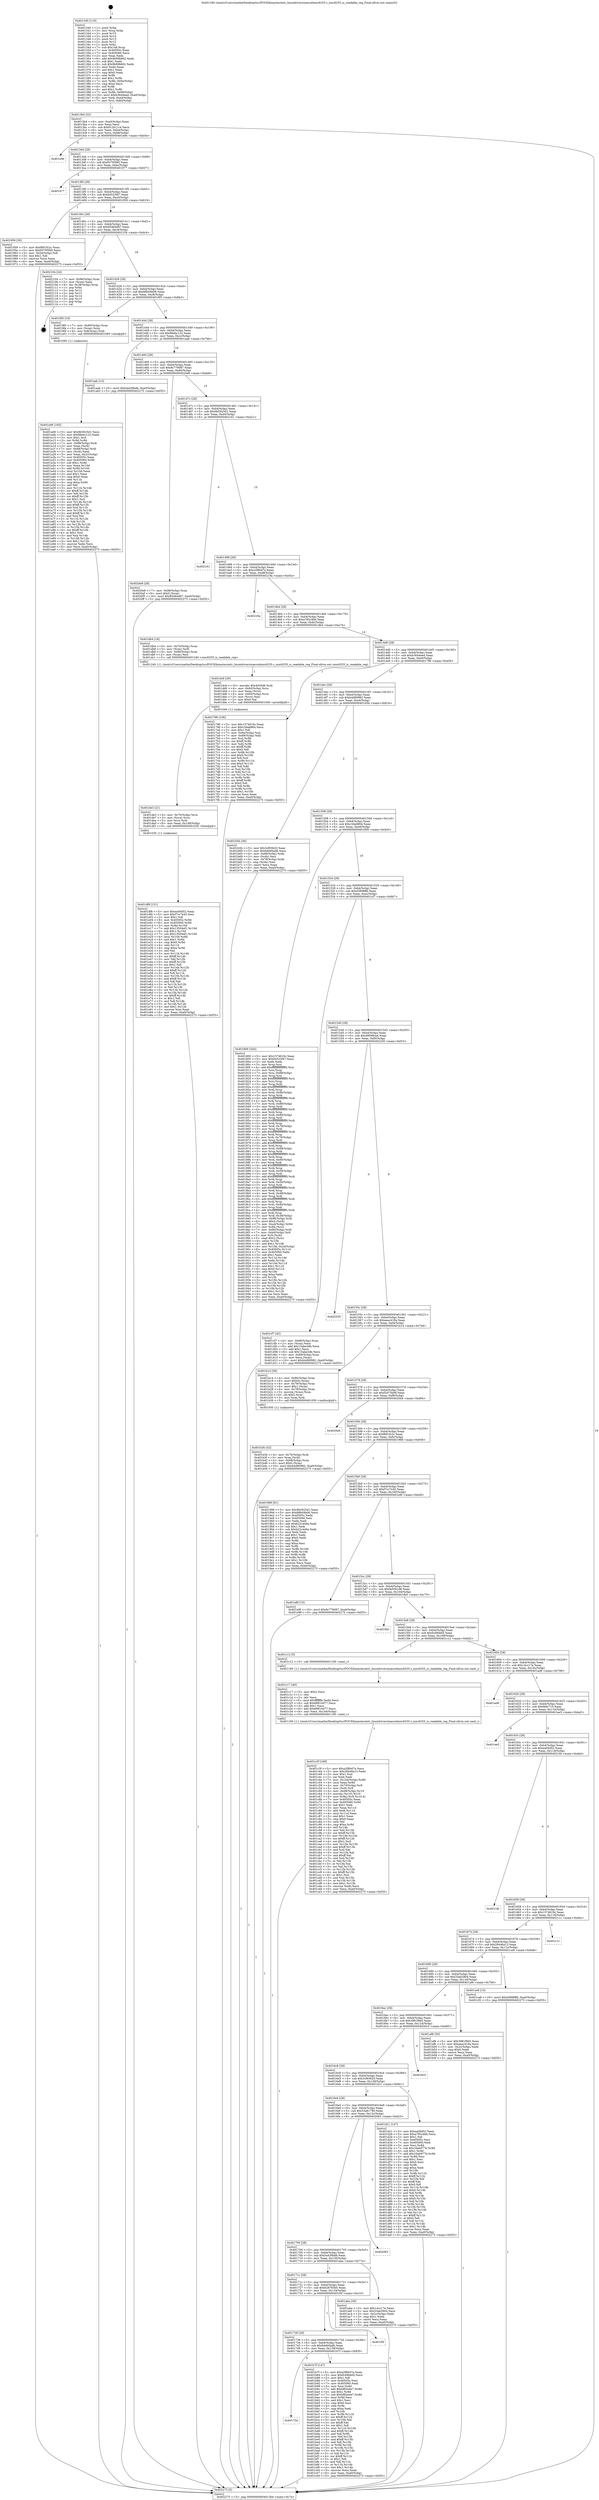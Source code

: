 digraph "0x401340" {
  label = "0x401340 (/mnt/c/Users/mathe/Desktop/tcc/POCII/binaries/extr_linuxdriversiioaccelmxc6255.c_mxc6255_is_readable_reg_Final-ollvm.out::main(0))"
  labelloc = "t"
  node[shape=record]

  Entry [label="",width=0.3,height=0.3,shape=circle,fillcolor=black,style=filled]
  "0x4013b4" [label="{
     0x4013b4 [32]\l
     | [instrs]\l
     &nbsp;&nbsp;0x4013b4 \<+6\>: mov -0xa0(%rbp),%eax\l
     &nbsp;&nbsp;0x4013ba \<+2\>: mov %eax,%ecx\l
     &nbsp;&nbsp;0x4013bc \<+6\>: sub $0x812611c4,%ecx\l
     &nbsp;&nbsp;0x4013c2 \<+6\>: mov %eax,-0xb4(%rbp)\l
     &nbsp;&nbsp;0x4013c8 \<+6\>: mov %ecx,-0xb8(%rbp)\l
     &nbsp;&nbsp;0x4013ce \<+6\>: je 0000000000401e9e \<main+0xb5e\>\l
  }"]
  "0x401e9e" [label="{
     0x401e9e\l
  }", style=dashed]
  "0x4013d4" [label="{
     0x4013d4 [28]\l
     | [instrs]\l
     &nbsp;&nbsp;0x4013d4 \<+5\>: jmp 00000000004013d9 \<main+0x99\>\l
     &nbsp;&nbsp;0x4013d9 \<+6\>: mov -0xb4(%rbp),%eax\l
     &nbsp;&nbsp;0x4013df \<+5\>: sub $0x83795f40,%eax\l
     &nbsp;&nbsp;0x4013e4 \<+6\>: mov %eax,-0xbc(%rbp)\l
     &nbsp;&nbsp;0x4013ea \<+6\>: je 0000000000401977 \<main+0x637\>\l
  }"]
  Exit [label="",width=0.3,height=0.3,shape=circle,fillcolor=black,style=filled,peripheries=2]
  "0x401977" [label="{
     0x401977\l
  }", style=dashed]
  "0x4013f0" [label="{
     0x4013f0 [28]\l
     | [instrs]\l
     &nbsp;&nbsp;0x4013f0 \<+5\>: jmp 00000000004013f5 \<main+0xb5\>\l
     &nbsp;&nbsp;0x4013f5 \<+6\>: mov -0xb4(%rbp),%eax\l
     &nbsp;&nbsp;0x4013fb \<+5\>: sub $0x84523f47,%eax\l
     &nbsp;&nbsp;0x401400 \<+6\>: mov %eax,-0xc0(%rbp)\l
     &nbsp;&nbsp;0x401406 \<+6\>: je 0000000000401959 \<main+0x619\>\l
  }"]
  "0x401df8" [label="{
     0x401df8 [151]\l
     | [instrs]\l
     &nbsp;&nbsp;0x401df8 \<+5\>: mov $0xea00d52,%eax\l
     &nbsp;&nbsp;0x401dfd \<+5\>: mov $0xf7cc7e45,%esi\l
     &nbsp;&nbsp;0x401e02 \<+2\>: mov $0x1,%dl\l
     &nbsp;&nbsp;0x401e04 \<+8\>: mov 0x40505c,%r8d\l
     &nbsp;&nbsp;0x401e0c \<+8\>: mov 0x405060,%r9d\l
     &nbsp;&nbsp;0x401e14 \<+3\>: mov %r8d,%r10d\l
     &nbsp;&nbsp;0x401e17 \<+7\>: add $0x13504ef1,%r10d\l
     &nbsp;&nbsp;0x401e1e \<+4\>: sub $0x1,%r10d\l
     &nbsp;&nbsp;0x401e22 \<+7\>: sub $0x13504ef1,%r10d\l
     &nbsp;&nbsp;0x401e29 \<+4\>: imul %r10d,%r8d\l
     &nbsp;&nbsp;0x401e2d \<+4\>: and $0x1,%r8d\l
     &nbsp;&nbsp;0x401e31 \<+4\>: cmp $0x0,%r8d\l
     &nbsp;&nbsp;0x401e35 \<+4\>: sete %r11b\l
     &nbsp;&nbsp;0x401e39 \<+4\>: cmp $0xa,%r9d\l
     &nbsp;&nbsp;0x401e3d \<+3\>: setl %bl\l
     &nbsp;&nbsp;0x401e40 \<+3\>: mov %r11b,%r14b\l
     &nbsp;&nbsp;0x401e43 \<+4\>: xor $0xff,%r14b\l
     &nbsp;&nbsp;0x401e47 \<+3\>: mov %bl,%r15b\l
     &nbsp;&nbsp;0x401e4a \<+4\>: xor $0xff,%r15b\l
     &nbsp;&nbsp;0x401e4e \<+3\>: xor $0x1,%dl\l
     &nbsp;&nbsp;0x401e51 \<+3\>: mov %r14b,%r12b\l
     &nbsp;&nbsp;0x401e54 \<+4\>: and $0xff,%r12b\l
     &nbsp;&nbsp;0x401e58 \<+3\>: and %dl,%r11b\l
     &nbsp;&nbsp;0x401e5b \<+3\>: mov %r15b,%r13b\l
     &nbsp;&nbsp;0x401e5e \<+4\>: and $0xff,%r13b\l
     &nbsp;&nbsp;0x401e62 \<+2\>: and %dl,%bl\l
     &nbsp;&nbsp;0x401e64 \<+3\>: or %r11b,%r12b\l
     &nbsp;&nbsp;0x401e67 \<+3\>: or %bl,%r13b\l
     &nbsp;&nbsp;0x401e6a \<+3\>: xor %r13b,%r12b\l
     &nbsp;&nbsp;0x401e6d \<+3\>: or %r15b,%r14b\l
     &nbsp;&nbsp;0x401e70 \<+4\>: xor $0xff,%r14b\l
     &nbsp;&nbsp;0x401e74 \<+3\>: or $0x1,%dl\l
     &nbsp;&nbsp;0x401e77 \<+3\>: and %dl,%r14b\l
     &nbsp;&nbsp;0x401e7a \<+3\>: or %r14b,%r12b\l
     &nbsp;&nbsp;0x401e7d \<+4\>: test $0x1,%r12b\l
     &nbsp;&nbsp;0x401e81 \<+3\>: cmovne %esi,%eax\l
     &nbsp;&nbsp;0x401e84 \<+6\>: mov %eax,-0xa0(%rbp)\l
     &nbsp;&nbsp;0x401e8a \<+5\>: jmp 0000000000402275 \<main+0xf35\>\l
  }"]
  "0x401959" [label="{
     0x401959 [30]\l
     | [instrs]\l
     &nbsp;&nbsp;0x401959 \<+5\>: mov $0xf691fc2c,%eax\l
     &nbsp;&nbsp;0x40195e \<+5\>: mov $0x83795f40,%ecx\l
     &nbsp;&nbsp;0x401963 \<+3\>: mov -0x2d(%rbp),%dl\l
     &nbsp;&nbsp;0x401966 \<+3\>: test $0x1,%dl\l
     &nbsp;&nbsp;0x401969 \<+3\>: cmovne %ecx,%eax\l
     &nbsp;&nbsp;0x40196c \<+6\>: mov %eax,-0xa0(%rbp)\l
     &nbsp;&nbsp;0x401972 \<+5\>: jmp 0000000000402275 \<main+0xf35\>\l
  }"]
  "0x40140c" [label="{
     0x40140c [28]\l
     | [instrs]\l
     &nbsp;&nbsp;0x40140c \<+5\>: jmp 0000000000401411 \<main+0xd1\>\l
     &nbsp;&nbsp;0x401411 \<+6\>: mov -0xb4(%rbp),%eax\l
     &nbsp;&nbsp;0x401417 \<+5\>: sub $0x85464d97,%eax\l
     &nbsp;&nbsp;0x40141c \<+6\>: mov %eax,-0xc4(%rbp)\l
     &nbsp;&nbsp;0x401422 \<+6\>: je 0000000000402104 \<main+0xdc4\>\l
  }"]
  "0x401de3" [label="{
     0x401de3 [21]\l
     | [instrs]\l
     &nbsp;&nbsp;0x401de3 \<+4\>: mov -0x70(%rbp),%rcx\l
     &nbsp;&nbsp;0x401de7 \<+3\>: mov (%rcx),%rcx\l
     &nbsp;&nbsp;0x401dea \<+3\>: mov %rcx,%rdi\l
     &nbsp;&nbsp;0x401ded \<+6\>: mov %eax,-0x148(%rbp)\l
     &nbsp;&nbsp;0x401df3 \<+5\>: call 0000000000401030 \<free@plt\>\l
     | [calls]\l
     &nbsp;&nbsp;0x401030 \{1\} (unknown)\l
  }"]
  "0x402104" [label="{
     0x402104 [24]\l
     | [instrs]\l
     &nbsp;&nbsp;0x402104 \<+7\>: mov -0x98(%rbp),%rax\l
     &nbsp;&nbsp;0x40210b \<+2\>: mov (%rax),%eax\l
     &nbsp;&nbsp;0x40210d \<+4\>: lea -0x28(%rbp),%rsp\l
     &nbsp;&nbsp;0x402111 \<+1\>: pop %rbx\l
     &nbsp;&nbsp;0x402112 \<+2\>: pop %r12\l
     &nbsp;&nbsp;0x402114 \<+2\>: pop %r13\l
     &nbsp;&nbsp;0x402116 \<+2\>: pop %r14\l
     &nbsp;&nbsp;0x402118 \<+2\>: pop %r15\l
     &nbsp;&nbsp;0x40211a \<+1\>: pop %rbp\l
     &nbsp;&nbsp;0x40211b \<+1\>: ret\l
  }"]
  "0x401428" [label="{
     0x401428 [28]\l
     | [instrs]\l
     &nbsp;&nbsp;0x401428 \<+5\>: jmp 000000000040142d \<main+0xed\>\l
     &nbsp;&nbsp;0x40142d \<+6\>: mov -0xb4(%rbp),%eax\l
     &nbsp;&nbsp;0x401433 \<+5\>: sub $0x88b04b06,%eax\l
     &nbsp;&nbsp;0x401438 \<+6\>: mov %eax,-0xc8(%rbp)\l
     &nbsp;&nbsp;0x40143e \<+6\>: je 00000000004019f3 \<main+0x6b3\>\l
  }"]
  "0x401dc6" [label="{
     0x401dc6 [29]\l
     | [instrs]\l
     &nbsp;&nbsp;0x401dc6 \<+10\>: movabs $0x4030d6,%rdi\l
     &nbsp;&nbsp;0x401dd0 \<+4\>: mov -0x60(%rbp),%rcx\l
     &nbsp;&nbsp;0x401dd4 \<+2\>: mov %eax,(%rcx)\l
     &nbsp;&nbsp;0x401dd6 \<+4\>: mov -0x60(%rbp),%rcx\l
     &nbsp;&nbsp;0x401dda \<+2\>: mov (%rcx),%esi\l
     &nbsp;&nbsp;0x401ddc \<+2\>: mov $0x0,%al\l
     &nbsp;&nbsp;0x401dde \<+5\>: call 0000000000401040 \<printf@plt\>\l
     | [calls]\l
     &nbsp;&nbsp;0x401040 \{1\} (unknown)\l
  }"]
  "0x4019f3" [label="{
     0x4019f3 [19]\l
     | [instrs]\l
     &nbsp;&nbsp;0x4019f3 \<+7\>: mov -0x90(%rbp),%rax\l
     &nbsp;&nbsp;0x4019fa \<+3\>: mov (%rax),%rax\l
     &nbsp;&nbsp;0x4019fd \<+4\>: mov 0x8(%rax),%rdi\l
     &nbsp;&nbsp;0x401a01 \<+5\>: call 0000000000401060 \<atoi@plt\>\l
     | [calls]\l
     &nbsp;&nbsp;0x401060 \{1\} (unknown)\l
  }"]
  "0x401444" [label="{
     0x401444 [28]\l
     | [instrs]\l
     &nbsp;&nbsp;0x401444 \<+5\>: jmp 0000000000401449 \<main+0x109\>\l
     &nbsp;&nbsp;0x401449 \<+6\>: mov -0xb4(%rbp),%eax\l
     &nbsp;&nbsp;0x40144f \<+5\>: sub $0x89ebc122,%eax\l
     &nbsp;&nbsp;0x401454 \<+6\>: mov %eax,-0xcc(%rbp)\l
     &nbsp;&nbsp;0x40145a \<+6\>: je 0000000000401aab \<main+0x76b\>\l
  }"]
  "0x401c3f" [label="{
     0x401c3f [169]\l
     | [instrs]\l
     &nbsp;&nbsp;0x401c3f \<+5\>: mov $0xa2f80d7a,%ecx\l
     &nbsp;&nbsp;0x401c44 \<+5\>: mov $0x28446a13,%edx\l
     &nbsp;&nbsp;0x401c49 \<+3\>: mov $0x1,%sil\l
     &nbsp;&nbsp;0x401c4c \<+2\>: xor %edi,%edi\l
     &nbsp;&nbsp;0x401c4e \<+7\>: mov -0x144(%rbp),%r8d\l
     &nbsp;&nbsp;0x401c55 \<+4\>: imul %eax,%r8d\l
     &nbsp;&nbsp;0x401c59 \<+4\>: mov -0x70(%rbp),%r9\l
     &nbsp;&nbsp;0x401c5d \<+3\>: mov (%r9),%r9\l
     &nbsp;&nbsp;0x401c60 \<+4\>: mov -0x68(%rbp),%r10\l
     &nbsp;&nbsp;0x401c64 \<+3\>: movslq (%r10),%r10\l
     &nbsp;&nbsp;0x401c67 \<+4\>: mov %r8d,(%r9,%r10,4)\l
     &nbsp;&nbsp;0x401c6b \<+7\>: mov 0x40505c,%eax\l
     &nbsp;&nbsp;0x401c72 \<+8\>: mov 0x405060,%r8d\l
     &nbsp;&nbsp;0x401c7a \<+3\>: sub $0x1,%edi\l
     &nbsp;&nbsp;0x401c7d \<+3\>: mov %eax,%r11d\l
     &nbsp;&nbsp;0x401c80 \<+3\>: add %edi,%r11d\l
     &nbsp;&nbsp;0x401c83 \<+4\>: imul %r11d,%eax\l
     &nbsp;&nbsp;0x401c87 \<+3\>: and $0x1,%eax\l
     &nbsp;&nbsp;0x401c8a \<+3\>: cmp $0x0,%eax\l
     &nbsp;&nbsp;0x401c8d \<+3\>: sete %bl\l
     &nbsp;&nbsp;0x401c90 \<+4\>: cmp $0xa,%r8d\l
     &nbsp;&nbsp;0x401c94 \<+4\>: setl %r14b\l
     &nbsp;&nbsp;0x401c98 \<+3\>: mov %bl,%r15b\l
     &nbsp;&nbsp;0x401c9b \<+4\>: xor $0xff,%r15b\l
     &nbsp;&nbsp;0x401c9f \<+3\>: mov %r14b,%r12b\l
     &nbsp;&nbsp;0x401ca2 \<+4\>: xor $0xff,%r12b\l
     &nbsp;&nbsp;0x401ca6 \<+4\>: xor $0x1,%sil\l
     &nbsp;&nbsp;0x401caa \<+3\>: mov %r15b,%r13b\l
     &nbsp;&nbsp;0x401cad \<+4\>: and $0xff,%r13b\l
     &nbsp;&nbsp;0x401cb1 \<+3\>: and %sil,%bl\l
     &nbsp;&nbsp;0x401cb4 \<+3\>: mov %r12b,%al\l
     &nbsp;&nbsp;0x401cb7 \<+2\>: and $0xff,%al\l
     &nbsp;&nbsp;0x401cb9 \<+3\>: and %sil,%r14b\l
     &nbsp;&nbsp;0x401cbc \<+3\>: or %bl,%r13b\l
     &nbsp;&nbsp;0x401cbf \<+3\>: or %r14b,%al\l
     &nbsp;&nbsp;0x401cc2 \<+3\>: xor %al,%r13b\l
     &nbsp;&nbsp;0x401cc5 \<+3\>: or %r12b,%r15b\l
     &nbsp;&nbsp;0x401cc8 \<+4\>: xor $0xff,%r15b\l
     &nbsp;&nbsp;0x401ccc \<+4\>: or $0x1,%sil\l
     &nbsp;&nbsp;0x401cd0 \<+3\>: and %sil,%r15b\l
     &nbsp;&nbsp;0x401cd3 \<+3\>: or %r15b,%r13b\l
     &nbsp;&nbsp;0x401cd6 \<+4\>: test $0x1,%r13b\l
     &nbsp;&nbsp;0x401cda \<+3\>: cmovne %edx,%ecx\l
     &nbsp;&nbsp;0x401cdd \<+6\>: mov %ecx,-0xa0(%rbp)\l
     &nbsp;&nbsp;0x401ce3 \<+5\>: jmp 0000000000402275 \<main+0xf35\>\l
  }"]
  "0x401aab" [label="{
     0x401aab [15]\l
     | [instrs]\l
     &nbsp;&nbsp;0x401aab \<+10\>: movl $0x5a439bd6,-0xa0(%rbp)\l
     &nbsp;&nbsp;0x401ab5 \<+5\>: jmp 0000000000402275 \<main+0xf35\>\l
  }"]
  "0x401460" [label="{
     0x401460 [28]\l
     | [instrs]\l
     &nbsp;&nbsp;0x401460 \<+5\>: jmp 0000000000401465 \<main+0x125\>\l
     &nbsp;&nbsp;0x401465 \<+6\>: mov -0xb4(%rbp),%eax\l
     &nbsp;&nbsp;0x40146b \<+5\>: sub $0x8c779087,%eax\l
     &nbsp;&nbsp;0x401470 \<+6\>: mov %eax,-0xd0(%rbp)\l
     &nbsp;&nbsp;0x401476 \<+6\>: je 00000000004020e8 \<main+0xda8\>\l
  }"]
  "0x401c17" [label="{
     0x401c17 [40]\l
     | [instrs]\l
     &nbsp;&nbsp;0x401c17 \<+5\>: mov $0x2,%ecx\l
     &nbsp;&nbsp;0x401c1c \<+1\>: cltd\l
     &nbsp;&nbsp;0x401c1d \<+2\>: idiv %ecx\l
     &nbsp;&nbsp;0x401c1f \<+6\>: imul $0xfffffffe,%edx,%ecx\l
     &nbsp;&nbsp;0x401c25 \<+6\>: sub $0x68810d77,%ecx\l
     &nbsp;&nbsp;0x401c2b \<+3\>: add $0x1,%ecx\l
     &nbsp;&nbsp;0x401c2e \<+6\>: add $0x68810d77,%ecx\l
     &nbsp;&nbsp;0x401c34 \<+6\>: mov %ecx,-0x144(%rbp)\l
     &nbsp;&nbsp;0x401c3a \<+5\>: call 0000000000401160 \<next_i\>\l
     | [calls]\l
     &nbsp;&nbsp;0x401160 \{1\} (/mnt/c/Users/mathe/Desktop/tcc/POCII/binaries/extr_linuxdriversiioaccelmxc6255.c_mxc6255_is_readable_reg_Final-ollvm.out::next_i)\l
  }"]
  "0x4020e8" [label="{
     0x4020e8 [28]\l
     | [instrs]\l
     &nbsp;&nbsp;0x4020e8 \<+7\>: mov -0x98(%rbp),%rax\l
     &nbsp;&nbsp;0x4020ef \<+6\>: movl $0x0,(%rax)\l
     &nbsp;&nbsp;0x4020f5 \<+10\>: movl $0x85464d97,-0xa0(%rbp)\l
     &nbsp;&nbsp;0x4020ff \<+5\>: jmp 0000000000402275 \<main+0xf35\>\l
  }"]
  "0x40147c" [label="{
     0x40147c [28]\l
     | [instrs]\l
     &nbsp;&nbsp;0x40147c \<+5\>: jmp 0000000000401481 \<main+0x141\>\l
     &nbsp;&nbsp;0x401481 \<+6\>: mov -0xb4(%rbp),%eax\l
     &nbsp;&nbsp;0x401487 \<+5\>: sub $0x9b5925d1,%eax\l
     &nbsp;&nbsp;0x40148c \<+6\>: mov %eax,-0xd4(%rbp)\l
     &nbsp;&nbsp;0x401492 \<+6\>: je 0000000000402161 \<main+0xe21\>\l
  }"]
  "0x401754" [label="{
     0x401754\l
  }", style=dashed]
  "0x402161" [label="{
     0x402161\l
  }", style=dashed]
  "0x401498" [label="{
     0x401498 [28]\l
     | [instrs]\l
     &nbsp;&nbsp;0x401498 \<+5\>: jmp 000000000040149d \<main+0x15d\>\l
     &nbsp;&nbsp;0x40149d \<+6\>: mov -0xb4(%rbp),%eax\l
     &nbsp;&nbsp;0x4014a3 \<+5\>: sub $0xa2f80d7a,%eax\l
     &nbsp;&nbsp;0x4014a8 \<+6\>: mov %eax,-0xd8(%rbp)\l
     &nbsp;&nbsp;0x4014ae \<+6\>: je 000000000040219a \<main+0xe5a\>\l
  }"]
  "0x401b7f" [label="{
     0x401b7f [147]\l
     | [instrs]\l
     &nbsp;&nbsp;0x401b7f \<+5\>: mov $0xa2f80d7a,%eax\l
     &nbsp;&nbsp;0x401b84 \<+5\>: mov $0xfc49bb65,%ecx\l
     &nbsp;&nbsp;0x401b89 \<+2\>: mov $0x1,%dl\l
     &nbsp;&nbsp;0x401b8b \<+7\>: mov 0x40505c,%esi\l
     &nbsp;&nbsp;0x401b92 \<+7\>: mov 0x405060,%edi\l
     &nbsp;&nbsp;0x401b99 \<+3\>: mov %esi,%r8d\l
     &nbsp;&nbsp;0x401b9c \<+7\>: add $0xbf62e4e7,%r8d\l
     &nbsp;&nbsp;0x401ba3 \<+4\>: sub $0x1,%r8d\l
     &nbsp;&nbsp;0x401ba7 \<+7\>: sub $0xbf62e4e7,%r8d\l
     &nbsp;&nbsp;0x401bae \<+4\>: imul %r8d,%esi\l
     &nbsp;&nbsp;0x401bb2 \<+3\>: and $0x1,%esi\l
     &nbsp;&nbsp;0x401bb5 \<+3\>: cmp $0x0,%esi\l
     &nbsp;&nbsp;0x401bb8 \<+4\>: sete %r9b\l
     &nbsp;&nbsp;0x401bbc \<+3\>: cmp $0xa,%edi\l
     &nbsp;&nbsp;0x401bbf \<+4\>: setl %r10b\l
     &nbsp;&nbsp;0x401bc3 \<+3\>: mov %r9b,%r11b\l
     &nbsp;&nbsp;0x401bc6 \<+4\>: xor $0xff,%r11b\l
     &nbsp;&nbsp;0x401bca \<+3\>: mov %r10b,%bl\l
     &nbsp;&nbsp;0x401bcd \<+3\>: xor $0xff,%bl\l
     &nbsp;&nbsp;0x401bd0 \<+3\>: xor $0x1,%dl\l
     &nbsp;&nbsp;0x401bd3 \<+3\>: mov %r11b,%r14b\l
     &nbsp;&nbsp;0x401bd6 \<+4\>: and $0xff,%r14b\l
     &nbsp;&nbsp;0x401bda \<+3\>: and %dl,%r9b\l
     &nbsp;&nbsp;0x401bdd \<+3\>: mov %bl,%r15b\l
     &nbsp;&nbsp;0x401be0 \<+4\>: and $0xff,%r15b\l
     &nbsp;&nbsp;0x401be4 \<+3\>: and %dl,%r10b\l
     &nbsp;&nbsp;0x401be7 \<+3\>: or %r9b,%r14b\l
     &nbsp;&nbsp;0x401bea \<+3\>: or %r10b,%r15b\l
     &nbsp;&nbsp;0x401bed \<+3\>: xor %r15b,%r14b\l
     &nbsp;&nbsp;0x401bf0 \<+3\>: or %bl,%r11b\l
     &nbsp;&nbsp;0x401bf3 \<+4\>: xor $0xff,%r11b\l
     &nbsp;&nbsp;0x401bf7 \<+3\>: or $0x1,%dl\l
     &nbsp;&nbsp;0x401bfa \<+3\>: and %dl,%r11b\l
     &nbsp;&nbsp;0x401bfd \<+3\>: or %r11b,%r14b\l
     &nbsp;&nbsp;0x401c00 \<+4\>: test $0x1,%r14b\l
     &nbsp;&nbsp;0x401c04 \<+3\>: cmovne %ecx,%eax\l
     &nbsp;&nbsp;0x401c07 \<+6\>: mov %eax,-0xa0(%rbp)\l
     &nbsp;&nbsp;0x401c0d \<+5\>: jmp 0000000000402275 \<main+0xf35\>\l
  }"]
  "0x40219a" [label="{
     0x40219a\l
  }", style=dashed]
  "0x4014b4" [label="{
     0x4014b4 [28]\l
     | [instrs]\l
     &nbsp;&nbsp;0x4014b4 \<+5\>: jmp 00000000004014b9 \<main+0x179\>\l
     &nbsp;&nbsp;0x4014b9 \<+6\>: mov -0xb4(%rbp),%eax\l
     &nbsp;&nbsp;0x4014bf \<+5\>: sub $0xa785c4bb,%eax\l
     &nbsp;&nbsp;0x4014c4 \<+6\>: mov %eax,-0xdc(%rbp)\l
     &nbsp;&nbsp;0x4014ca \<+6\>: je 0000000000401db4 \<main+0xa74\>\l
  }"]
  "0x401738" [label="{
     0x401738 [28]\l
     | [instrs]\l
     &nbsp;&nbsp;0x401738 \<+5\>: jmp 000000000040173d \<main+0x3fd\>\l
     &nbsp;&nbsp;0x40173d \<+6\>: mov -0xb4(%rbp),%eax\l
     &nbsp;&nbsp;0x401743 \<+5\>: sub $0x6dd40adb,%eax\l
     &nbsp;&nbsp;0x401748 \<+6\>: mov %eax,-0x138(%rbp)\l
     &nbsp;&nbsp;0x40174e \<+6\>: je 0000000000401b7f \<main+0x83f\>\l
  }"]
  "0x401db4" [label="{
     0x401db4 [18]\l
     | [instrs]\l
     &nbsp;&nbsp;0x401db4 \<+4\>: mov -0x70(%rbp),%rax\l
     &nbsp;&nbsp;0x401db8 \<+3\>: mov (%rax),%rdi\l
     &nbsp;&nbsp;0x401dbb \<+4\>: mov -0x80(%rbp),%rax\l
     &nbsp;&nbsp;0x401dbf \<+2\>: mov (%rax),%esi\l
     &nbsp;&nbsp;0x401dc1 \<+5\>: call 0000000000401240 \<mxc6255_is_readable_reg\>\l
     | [calls]\l
     &nbsp;&nbsp;0x401240 \{1\} (/mnt/c/Users/mathe/Desktop/tcc/POCII/binaries/extr_linuxdriversiioaccelmxc6255.c_mxc6255_is_readable_reg_Final-ollvm.out::mxc6255_is_readable_reg)\l
  }"]
  "0x4014d0" [label="{
     0x4014d0 [28]\l
     | [instrs]\l
     &nbsp;&nbsp;0x4014d0 \<+5\>: jmp 00000000004014d5 \<main+0x195\>\l
     &nbsp;&nbsp;0x4014d5 \<+6\>: mov -0xb4(%rbp),%eax\l
     &nbsp;&nbsp;0x4014db \<+5\>: sub $0xb3644eed,%eax\l
     &nbsp;&nbsp;0x4014e0 \<+6\>: mov %eax,-0xe0(%rbp)\l
     &nbsp;&nbsp;0x4014e6 \<+6\>: je 0000000000401796 \<main+0x456\>\l
  }"]
  "0x401f5f" [label="{
     0x401f5f\l
  }", style=dashed]
  "0x401796" [label="{
     0x401796 [106]\l
     | [instrs]\l
     &nbsp;&nbsp;0x401796 \<+5\>: mov $0x1574619c,%eax\l
     &nbsp;&nbsp;0x40179b \<+5\>: mov $0xc3da6864,%ecx\l
     &nbsp;&nbsp;0x4017a0 \<+2\>: mov $0x1,%dl\l
     &nbsp;&nbsp;0x4017a2 \<+7\>: mov -0x9a(%rbp),%sil\l
     &nbsp;&nbsp;0x4017a9 \<+7\>: mov -0x99(%rbp),%dil\l
     &nbsp;&nbsp;0x4017b0 \<+3\>: mov %sil,%r8b\l
     &nbsp;&nbsp;0x4017b3 \<+4\>: xor $0xff,%r8b\l
     &nbsp;&nbsp;0x4017b7 \<+3\>: mov %dil,%r9b\l
     &nbsp;&nbsp;0x4017ba \<+4\>: xor $0xff,%r9b\l
     &nbsp;&nbsp;0x4017be \<+3\>: xor $0x0,%dl\l
     &nbsp;&nbsp;0x4017c1 \<+3\>: mov %r8b,%r10b\l
     &nbsp;&nbsp;0x4017c4 \<+4\>: and $0x0,%r10b\l
     &nbsp;&nbsp;0x4017c8 \<+3\>: and %dl,%sil\l
     &nbsp;&nbsp;0x4017cb \<+3\>: mov %r9b,%r11b\l
     &nbsp;&nbsp;0x4017ce \<+4\>: and $0x0,%r11b\l
     &nbsp;&nbsp;0x4017d2 \<+3\>: and %dl,%dil\l
     &nbsp;&nbsp;0x4017d5 \<+3\>: or %sil,%r10b\l
     &nbsp;&nbsp;0x4017d8 \<+3\>: or %dil,%r11b\l
     &nbsp;&nbsp;0x4017db \<+3\>: xor %r11b,%r10b\l
     &nbsp;&nbsp;0x4017de \<+3\>: or %r9b,%r8b\l
     &nbsp;&nbsp;0x4017e1 \<+4\>: xor $0xff,%r8b\l
     &nbsp;&nbsp;0x4017e5 \<+3\>: or $0x0,%dl\l
     &nbsp;&nbsp;0x4017e8 \<+3\>: and %dl,%r8b\l
     &nbsp;&nbsp;0x4017eb \<+3\>: or %r8b,%r10b\l
     &nbsp;&nbsp;0x4017ee \<+4\>: test $0x1,%r10b\l
     &nbsp;&nbsp;0x4017f2 \<+3\>: cmovne %ecx,%eax\l
     &nbsp;&nbsp;0x4017f5 \<+6\>: mov %eax,-0xa0(%rbp)\l
     &nbsp;&nbsp;0x4017fb \<+5\>: jmp 0000000000402275 \<main+0xf35\>\l
  }"]
  "0x4014ec" [label="{
     0x4014ec [28]\l
     | [instrs]\l
     &nbsp;&nbsp;0x4014ec \<+5\>: jmp 00000000004014f1 \<main+0x1b1\>\l
     &nbsp;&nbsp;0x4014f1 \<+6\>: mov -0xb4(%rbp),%eax\l
     &nbsp;&nbsp;0x4014f7 \<+5\>: sub $0xb4d90982,%eax\l
     &nbsp;&nbsp;0x4014fc \<+6\>: mov %eax,-0xe4(%rbp)\l
     &nbsp;&nbsp;0x401502 \<+6\>: je 0000000000401b5b \<main+0x81b\>\l
  }"]
  "0x402275" [label="{
     0x402275 [5]\l
     | [instrs]\l
     &nbsp;&nbsp;0x402275 \<+5\>: jmp 00000000004013b4 \<main+0x74\>\l
  }"]
  "0x401340" [label="{
     0x401340 [116]\l
     | [instrs]\l
     &nbsp;&nbsp;0x401340 \<+1\>: push %rbp\l
     &nbsp;&nbsp;0x401341 \<+3\>: mov %rsp,%rbp\l
     &nbsp;&nbsp;0x401344 \<+2\>: push %r15\l
     &nbsp;&nbsp;0x401346 \<+2\>: push %r14\l
     &nbsp;&nbsp;0x401348 \<+2\>: push %r13\l
     &nbsp;&nbsp;0x40134a \<+2\>: push %r12\l
     &nbsp;&nbsp;0x40134c \<+1\>: push %rbx\l
     &nbsp;&nbsp;0x40134d \<+7\>: sub $0x148,%rsp\l
     &nbsp;&nbsp;0x401354 \<+7\>: mov 0x40505c,%eax\l
     &nbsp;&nbsp;0x40135b \<+7\>: mov 0x405060,%ecx\l
     &nbsp;&nbsp;0x401362 \<+2\>: mov %eax,%edx\l
     &nbsp;&nbsp;0x401364 \<+6\>: add $0x9b99b662,%edx\l
     &nbsp;&nbsp;0x40136a \<+3\>: sub $0x1,%edx\l
     &nbsp;&nbsp;0x40136d \<+6\>: sub $0x9b99b662,%edx\l
     &nbsp;&nbsp;0x401373 \<+3\>: imul %edx,%eax\l
     &nbsp;&nbsp;0x401376 \<+3\>: and $0x1,%eax\l
     &nbsp;&nbsp;0x401379 \<+3\>: cmp $0x0,%eax\l
     &nbsp;&nbsp;0x40137c \<+4\>: sete %r8b\l
     &nbsp;&nbsp;0x401380 \<+4\>: and $0x1,%r8b\l
     &nbsp;&nbsp;0x401384 \<+7\>: mov %r8b,-0x9a(%rbp)\l
     &nbsp;&nbsp;0x40138b \<+3\>: cmp $0xa,%ecx\l
     &nbsp;&nbsp;0x40138e \<+4\>: setl %r8b\l
     &nbsp;&nbsp;0x401392 \<+4\>: and $0x1,%r8b\l
     &nbsp;&nbsp;0x401396 \<+7\>: mov %r8b,-0x99(%rbp)\l
     &nbsp;&nbsp;0x40139d \<+10\>: movl $0xb3644eed,-0xa0(%rbp)\l
     &nbsp;&nbsp;0x4013a7 \<+6\>: mov %edi,-0xa4(%rbp)\l
     &nbsp;&nbsp;0x4013ad \<+7\>: mov %rsi,-0xb0(%rbp)\l
  }"]
  "0x401b3b" [label="{
     0x401b3b [32]\l
     | [instrs]\l
     &nbsp;&nbsp;0x401b3b \<+4\>: mov -0x70(%rbp),%rdi\l
     &nbsp;&nbsp;0x401b3f \<+3\>: mov %rax,(%rdi)\l
     &nbsp;&nbsp;0x401b42 \<+4\>: mov -0x68(%rbp),%rax\l
     &nbsp;&nbsp;0x401b46 \<+6\>: movl $0x0,(%rax)\l
     &nbsp;&nbsp;0x401b4c \<+10\>: movl $0xb4d90982,-0xa0(%rbp)\l
     &nbsp;&nbsp;0x401b56 \<+5\>: jmp 0000000000402275 \<main+0xf35\>\l
  }"]
  "0x401b5b" [label="{
     0x401b5b [36]\l
     | [instrs]\l
     &nbsp;&nbsp;0x401b5b \<+5\>: mov $0x3cf93620,%eax\l
     &nbsp;&nbsp;0x401b60 \<+5\>: mov $0x6dd40adb,%ecx\l
     &nbsp;&nbsp;0x401b65 \<+4\>: mov -0x68(%rbp),%rdx\l
     &nbsp;&nbsp;0x401b69 \<+2\>: mov (%rdx),%esi\l
     &nbsp;&nbsp;0x401b6b \<+4\>: mov -0x78(%rbp),%rdx\l
     &nbsp;&nbsp;0x401b6f \<+2\>: cmp (%rdx),%esi\l
     &nbsp;&nbsp;0x401b71 \<+3\>: cmovl %ecx,%eax\l
     &nbsp;&nbsp;0x401b74 \<+6\>: mov %eax,-0xa0(%rbp)\l
     &nbsp;&nbsp;0x401b7a \<+5\>: jmp 0000000000402275 \<main+0xf35\>\l
  }"]
  "0x401508" [label="{
     0x401508 [28]\l
     | [instrs]\l
     &nbsp;&nbsp;0x401508 \<+5\>: jmp 000000000040150d \<main+0x1cd\>\l
     &nbsp;&nbsp;0x40150d \<+6\>: mov -0xb4(%rbp),%eax\l
     &nbsp;&nbsp;0x401513 \<+5\>: sub $0xc3da6864,%eax\l
     &nbsp;&nbsp;0x401518 \<+6\>: mov %eax,-0xe8(%rbp)\l
     &nbsp;&nbsp;0x40151e \<+6\>: je 0000000000401800 \<main+0x4c0\>\l
  }"]
  "0x40171c" [label="{
     0x40171c [28]\l
     | [instrs]\l
     &nbsp;&nbsp;0x40171c \<+5\>: jmp 0000000000401721 \<main+0x3e1\>\l
     &nbsp;&nbsp;0x401721 \<+6\>: mov -0xb4(%rbp),%eax\l
     &nbsp;&nbsp;0x401727 \<+5\>: sub $0x628783b0,%eax\l
     &nbsp;&nbsp;0x40172c \<+6\>: mov %eax,-0x134(%rbp)\l
     &nbsp;&nbsp;0x401732 \<+6\>: je 0000000000401f5f \<main+0xc1f\>\l
  }"]
  "0x401800" [label="{
     0x401800 [345]\l
     | [instrs]\l
     &nbsp;&nbsp;0x401800 \<+5\>: mov $0x1574619c,%eax\l
     &nbsp;&nbsp;0x401805 \<+5\>: mov $0x84523f47,%ecx\l
     &nbsp;&nbsp;0x40180a \<+2\>: xor %edx,%edx\l
     &nbsp;&nbsp;0x40180c \<+3\>: mov %rsp,%rsi\l
     &nbsp;&nbsp;0x40180f \<+4\>: add $0xfffffffffffffff0,%rsi\l
     &nbsp;&nbsp;0x401813 \<+3\>: mov %rsi,%rsp\l
     &nbsp;&nbsp;0x401816 \<+7\>: mov %rsi,-0x98(%rbp)\l
     &nbsp;&nbsp;0x40181d \<+3\>: mov %rsp,%rsi\l
     &nbsp;&nbsp;0x401820 \<+4\>: add $0xfffffffffffffff0,%rsi\l
     &nbsp;&nbsp;0x401824 \<+3\>: mov %rsi,%rsp\l
     &nbsp;&nbsp;0x401827 \<+3\>: mov %rsp,%rdi\l
     &nbsp;&nbsp;0x40182a \<+4\>: add $0xfffffffffffffff0,%rdi\l
     &nbsp;&nbsp;0x40182e \<+3\>: mov %rdi,%rsp\l
     &nbsp;&nbsp;0x401831 \<+7\>: mov %rdi,-0x90(%rbp)\l
     &nbsp;&nbsp;0x401838 \<+3\>: mov %rsp,%rdi\l
     &nbsp;&nbsp;0x40183b \<+4\>: add $0xfffffffffffffff0,%rdi\l
     &nbsp;&nbsp;0x40183f \<+3\>: mov %rdi,%rsp\l
     &nbsp;&nbsp;0x401842 \<+7\>: mov %rdi,-0x88(%rbp)\l
     &nbsp;&nbsp;0x401849 \<+3\>: mov %rsp,%rdi\l
     &nbsp;&nbsp;0x40184c \<+4\>: add $0xfffffffffffffff0,%rdi\l
     &nbsp;&nbsp;0x401850 \<+3\>: mov %rdi,%rsp\l
     &nbsp;&nbsp;0x401853 \<+4\>: mov %rdi,-0x80(%rbp)\l
     &nbsp;&nbsp;0x401857 \<+3\>: mov %rsp,%rdi\l
     &nbsp;&nbsp;0x40185a \<+4\>: add $0xfffffffffffffff0,%rdi\l
     &nbsp;&nbsp;0x40185e \<+3\>: mov %rdi,%rsp\l
     &nbsp;&nbsp;0x401861 \<+4\>: mov %rdi,-0x78(%rbp)\l
     &nbsp;&nbsp;0x401865 \<+3\>: mov %rsp,%rdi\l
     &nbsp;&nbsp;0x401868 \<+4\>: add $0xfffffffffffffff0,%rdi\l
     &nbsp;&nbsp;0x40186c \<+3\>: mov %rdi,%rsp\l
     &nbsp;&nbsp;0x40186f \<+4\>: mov %rdi,-0x70(%rbp)\l
     &nbsp;&nbsp;0x401873 \<+3\>: mov %rsp,%rdi\l
     &nbsp;&nbsp;0x401876 \<+4\>: add $0xfffffffffffffff0,%rdi\l
     &nbsp;&nbsp;0x40187a \<+3\>: mov %rdi,%rsp\l
     &nbsp;&nbsp;0x40187d \<+4\>: mov %rdi,-0x68(%rbp)\l
     &nbsp;&nbsp;0x401881 \<+3\>: mov %rsp,%rdi\l
     &nbsp;&nbsp;0x401884 \<+4\>: add $0xfffffffffffffff0,%rdi\l
     &nbsp;&nbsp;0x401888 \<+3\>: mov %rdi,%rsp\l
     &nbsp;&nbsp;0x40188b \<+4\>: mov %rdi,-0x60(%rbp)\l
     &nbsp;&nbsp;0x40188f \<+3\>: mov %rsp,%rdi\l
     &nbsp;&nbsp;0x401892 \<+4\>: add $0xfffffffffffffff0,%rdi\l
     &nbsp;&nbsp;0x401896 \<+3\>: mov %rdi,%rsp\l
     &nbsp;&nbsp;0x401899 \<+4\>: mov %rdi,-0x58(%rbp)\l
     &nbsp;&nbsp;0x40189d \<+3\>: mov %rsp,%rdi\l
     &nbsp;&nbsp;0x4018a0 \<+4\>: add $0xfffffffffffffff0,%rdi\l
     &nbsp;&nbsp;0x4018a4 \<+3\>: mov %rdi,%rsp\l
     &nbsp;&nbsp;0x4018a7 \<+4\>: mov %rdi,-0x50(%rbp)\l
     &nbsp;&nbsp;0x4018ab \<+3\>: mov %rsp,%rdi\l
     &nbsp;&nbsp;0x4018ae \<+4\>: add $0xfffffffffffffff0,%rdi\l
     &nbsp;&nbsp;0x4018b2 \<+3\>: mov %rdi,%rsp\l
     &nbsp;&nbsp;0x4018b5 \<+4\>: mov %rdi,-0x48(%rbp)\l
     &nbsp;&nbsp;0x4018b9 \<+3\>: mov %rsp,%rdi\l
     &nbsp;&nbsp;0x4018bc \<+4\>: add $0xfffffffffffffff0,%rdi\l
     &nbsp;&nbsp;0x4018c0 \<+3\>: mov %rdi,%rsp\l
     &nbsp;&nbsp;0x4018c3 \<+4\>: mov %rdi,-0x40(%rbp)\l
     &nbsp;&nbsp;0x4018c7 \<+3\>: mov %rsp,%rdi\l
     &nbsp;&nbsp;0x4018ca \<+4\>: add $0xfffffffffffffff0,%rdi\l
     &nbsp;&nbsp;0x4018ce \<+3\>: mov %rdi,%rsp\l
     &nbsp;&nbsp;0x4018d1 \<+4\>: mov %rdi,-0x38(%rbp)\l
     &nbsp;&nbsp;0x4018d5 \<+7\>: mov -0x98(%rbp),%rdi\l
     &nbsp;&nbsp;0x4018dc \<+6\>: movl $0x0,(%rdi)\l
     &nbsp;&nbsp;0x4018e2 \<+7\>: mov -0xa4(%rbp),%r8d\l
     &nbsp;&nbsp;0x4018e9 \<+3\>: mov %r8d,(%rsi)\l
     &nbsp;&nbsp;0x4018ec \<+7\>: mov -0x90(%rbp),%rdi\l
     &nbsp;&nbsp;0x4018f3 \<+7\>: mov -0xb0(%rbp),%r9\l
     &nbsp;&nbsp;0x4018fa \<+3\>: mov %r9,(%rdi)\l
     &nbsp;&nbsp;0x4018fd \<+3\>: cmpl $0x2,(%rsi)\l
     &nbsp;&nbsp;0x401900 \<+4\>: setne %r10b\l
     &nbsp;&nbsp;0x401904 \<+4\>: and $0x1,%r10b\l
     &nbsp;&nbsp;0x401908 \<+4\>: mov %r10b,-0x2d(%rbp)\l
     &nbsp;&nbsp;0x40190c \<+8\>: mov 0x40505c,%r11d\l
     &nbsp;&nbsp;0x401914 \<+7\>: mov 0x405060,%ebx\l
     &nbsp;&nbsp;0x40191b \<+3\>: sub $0x1,%edx\l
     &nbsp;&nbsp;0x40191e \<+3\>: mov %r11d,%r14d\l
     &nbsp;&nbsp;0x401921 \<+3\>: add %edx,%r14d\l
     &nbsp;&nbsp;0x401924 \<+4\>: imul %r14d,%r11d\l
     &nbsp;&nbsp;0x401928 \<+4\>: and $0x1,%r11d\l
     &nbsp;&nbsp;0x40192c \<+4\>: cmp $0x0,%r11d\l
     &nbsp;&nbsp;0x401930 \<+4\>: sete %r10b\l
     &nbsp;&nbsp;0x401934 \<+3\>: cmp $0xa,%ebx\l
     &nbsp;&nbsp;0x401937 \<+4\>: setl %r15b\l
     &nbsp;&nbsp;0x40193b \<+3\>: mov %r10b,%r12b\l
     &nbsp;&nbsp;0x40193e \<+3\>: and %r15b,%r12b\l
     &nbsp;&nbsp;0x401941 \<+3\>: xor %r15b,%r10b\l
     &nbsp;&nbsp;0x401944 \<+3\>: or %r10b,%r12b\l
     &nbsp;&nbsp;0x401947 \<+4\>: test $0x1,%r12b\l
     &nbsp;&nbsp;0x40194b \<+3\>: cmovne %ecx,%eax\l
     &nbsp;&nbsp;0x40194e \<+6\>: mov %eax,-0xa0(%rbp)\l
     &nbsp;&nbsp;0x401954 \<+5\>: jmp 0000000000402275 \<main+0xf35\>\l
  }"]
  "0x401524" [label="{
     0x401524 [28]\l
     | [instrs]\l
     &nbsp;&nbsp;0x401524 \<+5\>: jmp 0000000000401529 \<main+0x1e9\>\l
     &nbsp;&nbsp;0x401529 \<+6\>: mov -0xb4(%rbp),%eax\l
     &nbsp;&nbsp;0x40152f \<+5\>: sub $0xd3898ffd,%eax\l
     &nbsp;&nbsp;0x401534 \<+6\>: mov %eax,-0xec(%rbp)\l
     &nbsp;&nbsp;0x40153a \<+6\>: je 0000000000401cf7 \<main+0x9b7\>\l
  }"]
  "0x401aba" [label="{
     0x401aba [30]\l
     | [instrs]\l
     &nbsp;&nbsp;0x401aba \<+5\>: mov $0x14cc17e,%eax\l
     &nbsp;&nbsp;0x401abf \<+5\>: mov $0x33ab2904,%ecx\l
     &nbsp;&nbsp;0x401ac4 \<+3\>: mov -0x2c(%rbp),%edx\l
     &nbsp;&nbsp;0x401ac7 \<+3\>: cmp $0x1,%edx\l
     &nbsp;&nbsp;0x401aca \<+3\>: cmovl %ecx,%eax\l
     &nbsp;&nbsp;0x401acd \<+6\>: mov %eax,-0xa0(%rbp)\l
     &nbsp;&nbsp;0x401ad3 \<+5\>: jmp 0000000000402275 \<main+0xf35\>\l
  }"]
  "0x401700" [label="{
     0x401700 [28]\l
     | [instrs]\l
     &nbsp;&nbsp;0x401700 \<+5\>: jmp 0000000000401705 \<main+0x3c5\>\l
     &nbsp;&nbsp;0x401705 \<+6\>: mov -0xb4(%rbp),%eax\l
     &nbsp;&nbsp;0x40170b \<+5\>: sub $0x5a439bd6,%eax\l
     &nbsp;&nbsp;0x401710 \<+6\>: mov %eax,-0x130(%rbp)\l
     &nbsp;&nbsp;0x401716 \<+6\>: je 0000000000401aba \<main+0x77a\>\l
  }"]
  "0x401cf7" [label="{
     0x401cf7 [42]\l
     | [instrs]\l
     &nbsp;&nbsp;0x401cf7 \<+4\>: mov -0x68(%rbp),%rax\l
     &nbsp;&nbsp;0x401cfb \<+2\>: mov (%rax),%ecx\l
     &nbsp;&nbsp;0x401cfd \<+6\>: add $0x15abe3db,%ecx\l
     &nbsp;&nbsp;0x401d03 \<+3\>: add $0x1,%ecx\l
     &nbsp;&nbsp;0x401d06 \<+6\>: sub $0x15abe3db,%ecx\l
     &nbsp;&nbsp;0x401d0c \<+4\>: mov -0x68(%rbp),%rax\l
     &nbsp;&nbsp;0x401d10 \<+2\>: mov %ecx,(%rax)\l
     &nbsp;&nbsp;0x401d12 \<+10\>: movl $0xb4d90982,-0xa0(%rbp)\l
     &nbsp;&nbsp;0x401d1c \<+5\>: jmp 0000000000402275 \<main+0xf35\>\l
  }"]
  "0x401540" [label="{
     0x401540 [28]\l
     | [instrs]\l
     &nbsp;&nbsp;0x401540 \<+5\>: jmp 0000000000401545 \<main+0x205\>\l
     &nbsp;&nbsp;0x401545 \<+6\>: mov -0xb4(%rbp),%eax\l
     &nbsp;&nbsp;0x40154b \<+5\>: sub $0xd9099ca4,%eax\l
     &nbsp;&nbsp;0x401550 \<+6\>: mov %eax,-0xf0(%rbp)\l
     &nbsp;&nbsp;0x401556 \<+6\>: je 0000000000402250 \<main+0xf10\>\l
  }"]
  "0x402063" [label="{
     0x402063\l
  }", style=dashed]
  "0x402250" [label="{
     0x402250\l
  }", style=dashed]
  "0x40155c" [label="{
     0x40155c [28]\l
     | [instrs]\l
     &nbsp;&nbsp;0x40155c \<+5\>: jmp 0000000000401561 \<main+0x221\>\l
     &nbsp;&nbsp;0x401561 \<+6\>: mov -0xb4(%rbp),%eax\l
     &nbsp;&nbsp;0x401567 \<+5\>: sub $0xeeac419a,%eax\l
     &nbsp;&nbsp;0x40156c \<+6\>: mov %eax,-0xf4(%rbp)\l
     &nbsp;&nbsp;0x401572 \<+6\>: je 0000000000401b14 \<main+0x7d4\>\l
  }"]
  "0x4016e4" [label="{
     0x4016e4 [28]\l
     | [instrs]\l
     &nbsp;&nbsp;0x4016e4 \<+5\>: jmp 00000000004016e9 \<main+0x3a9\>\l
     &nbsp;&nbsp;0x4016e9 \<+6\>: mov -0xb4(%rbp),%eax\l
     &nbsp;&nbsp;0x4016ef \<+5\>: sub $0x53a81790,%eax\l
     &nbsp;&nbsp;0x4016f4 \<+6\>: mov %eax,-0x12c(%rbp)\l
     &nbsp;&nbsp;0x4016fa \<+6\>: je 0000000000402063 \<main+0xd23\>\l
  }"]
  "0x401b14" [label="{
     0x401b14 [39]\l
     | [instrs]\l
     &nbsp;&nbsp;0x401b14 \<+4\>: mov -0x80(%rbp),%rax\l
     &nbsp;&nbsp;0x401b18 \<+6\>: movl $0x64,(%rax)\l
     &nbsp;&nbsp;0x401b1e \<+4\>: mov -0x78(%rbp),%rax\l
     &nbsp;&nbsp;0x401b22 \<+6\>: movl $0x1,(%rax)\l
     &nbsp;&nbsp;0x401b28 \<+4\>: mov -0x78(%rbp),%rax\l
     &nbsp;&nbsp;0x401b2c \<+3\>: movslq (%rax),%rax\l
     &nbsp;&nbsp;0x401b2f \<+4\>: shl $0x2,%rax\l
     &nbsp;&nbsp;0x401b33 \<+3\>: mov %rax,%rdi\l
     &nbsp;&nbsp;0x401b36 \<+5\>: call 0000000000401050 \<malloc@plt\>\l
     | [calls]\l
     &nbsp;&nbsp;0x401050 \{1\} (unknown)\l
  }"]
  "0x401578" [label="{
     0x401578 [28]\l
     | [instrs]\l
     &nbsp;&nbsp;0x401578 \<+5\>: jmp 000000000040157d \<main+0x23d\>\l
     &nbsp;&nbsp;0x40157d \<+6\>: mov -0xb4(%rbp),%eax\l
     &nbsp;&nbsp;0x401583 \<+5\>: sub $0xf2d75b98,%eax\l
     &nbsp;&nbsp;0x401588 \<+6\>: mov %eax,-0xf8(%rbp)\l
     &nbsp;&nbsp;0x40158e \<+6\>: je 00000000004020d4 \<main+0xd94\>\l
  }"]
  "0x401d21" [label="{
     0x401d21 [147]\l
     | [instrs]\l
     &nbsp;&nbsp;0x401d21 \<+5\>: mov $0xea00d52,%eax\l
     &nbsp;&nbsp;0x401d26 \<+5\>: mov $0xa785c4bb,%ecx\l
     &nbsp;&nbsp;0x401d2b \<+2\>: mov $0x1,%dl\l
     &nbsp;&nbsp;0x401d2d \<+7\>: mov 0x40505c,%esi\l
     &nbsp;&nbsp;0x401d34 \<+7\>: mov 0x405060,%edi\l
     &nbsp;&nbsp;0x401d3b \<+3\>: mov %esi,%r8d\l
     &nbsp;&nbsp;0x401d3e \<+7\>: sub $0x16ab977b,%r8d\l
     &nbsp;&nbsp;0x401d45 \<+4\>: sub $0x1,%r8d\l
     &nbsp;&nbsp;0x401d49 \<+7\>: add $0x16ab977b,%r8d\l
     &nbsp;&nbsp;0x401d50 \<+4\>: imul %r8d,%esi\l
     &nbsp;&nbsp;0x401d54 \<+3\>: and $0x1,%esi\l
     &nbsp;&nbsp;0x401d57 \<+3\>: cmp $0x0,%esi\l
     &nbsp;&nbsp;0x401d5a \<+4\>: sete %r9b\l
     &nbsp;&nbsp;0x401d5e \<+3\>: cmp $0xa,%edi\l
     &nbsp;&nbsp;0x401d61 \<+4\>: setl %r10b\l
     &nbsp;&nbsp;0x401d65 \<+3\>: mov %r9b,%r11b\l
     &nbsp;&nbsp;0x401d68 \<+4\>: xor $0xff,%r11b\l
     &nbsp;&nbsp;0x401d6c \<+3\>: mov %r10b,%bl\l
     &nbsp;&nbsp;0x401d6f \<+3\>: xor $0xff,%bl\l
     &nbsp;&nbsp;0x401d72 \<+3\>: xor $0x0,%dl\l
     &nbsp;&nbsp;0x401d75 \<+3\>: mov %r11b,%r14b\l
     &nbsp;&nbsp;0x401d78 \<+4\>: and $0x0,%r14b\l
     &nbsp;&nbsp;0x401d7c \<+3\>: and %dl,%r9b\l
     &nbsp;&nbsp;0x401d7f \<+3\>: mov %bl,%r15b\l
     &nbsp;&nbsp;0x401d82 \<+4\>: and $0x0,%r15b\l
     &nbsp;&nbsp;0x401d86 \<+3\>: and %dl,%r10b\l
     &nbsp;&nbsp;0x401d89 \<+3\>: or %r9b,%r14b\l
     &nbsp;&nbsp;0x401d8c \<+3\>: or %r10b,%r15b\l
     &nbsp;&nbsp;0x401d8f \<+3\>: xor %r15b,%r14b\l
     &nbsp;&nbsp;0x401d92 \<+3\>: or %bl,%r11b\l
     &nbsp;&nbsp;0x401d95 \<+4\>: xor $0xff,%r11b\l
     &nbsp;&nbsp;0x401d99 \<+3\>: or $0x0,%dl\l
     &nbsp;&nbsp;0x401d9c \<+3\>: and %dl,%r11b\l
     &nbsp;&nbsp;0x401d9f \<+3\>: or %r11b,%r14b\l
     &nbsp;&nbsp;0x401da2 \<+4\>: test $0x1,%r14b\l
     &nbsp;&nbsp;0x401da6 \<+3\>: cmovne %ecx,%eax\l
     &nbsp;&nbsp;0x401da9 \<+6\>: mov %eax,-0xa0(%rbp)\l
     &nbsp;&nbsp;0x401daf \<+5\>: jmp 0000000000402275 \<main+0xf35\>\l
  }"]
  "0x4020d4" [label="{
     0x4020d4\l
  }", style=dashed]
  "0x401594" [label="{
     0x401594 [28]\l
     | [instrs]\l
     &nbsp;&nbsp;0x401594 \<+5\>: jmp 0000000000401599 \<main+0x259\>\l
     &nbsp;&nbsp;0x401599 \<+6\>: mov -0xb4(%rbp),%eax\l
     &nbsp;&nbsp;0x40159f \<+5\>: sub $0xf691fc2c,%eax\l
     &nbsp;&nbsp;0x4015a4 \<+6\>: mov %eax,-0xfc(%rbp)\l
     &nbsp;&nbsp;0x4015aa \<+6\>: je 0000000000401998 \<main+0x658\>\l
  }"]
  "0x4016c8" [label="{
     0x4016c8 [28]\l
     | [instrs]\l
     &nbsp;&nbsp;0x4016c8 \<+5\>: jmp 00000000004016cd \<main+0x38d\>\l
     &nbsp;&nbsp;0x4016cd \<+6\>: mov -0xb4(%rbp),%eax\l
     &nbsp;&nbsp;0x4016d3 \<+5\>: sub $0x3cf93620,%eax\l
     &nbsp;&nbsp;0x4016d8 \<+6\>: mov %eax,-0x128(%rbp)\l
     &nbsp;&nbsp;0x4016de \<+6\>: je 0000000000401d21 \<main+0x9e1\>\l
  }"]
  "0x401998" [label="{
     0x401998 [91]\l
     | [instrs]\l
     &nbsp;&nbsp;0x401998 \<+5\>: mov $0x9b5925d1,%eax\l
     &nbsp;&nbsp;0x40199d \<+5\>: mov $0x88b04b06,%ecx\l
     &nbsp;&nbsp;0x4019a2 \<+7\>: mov 0x40505c,%edx\l
     &nbsp;&nbsp;0x4019a9 \<+7\>: mov 0x405060,%esi\l
     &nbsp;&nbsp;0x4019b0 \<+2\>: mov %edx,%edi\l
     &nbsp;&nbsp;0x4019b2 \<+6\>: add $0xb22c449a,%edi\l
     &nbsp;&nbsp;0x4019b8 \<+3\>: sub $0x1,%edi\l
     &nbsp;&nbsp;0x4019bb \<+6\>: sub $0xb22c449a,%edi\l
     &nbsp;&nbsp;0x4019c1 \<+3\>: imul %edi,%edx\l
     &nbsp;&nbsp;0x4019c4 \<+3\>: and $0x1,%edx\l
     &nbsp;&nbsp;0x4019c7 \<+3\>: cmp $0x0,%edx\l
     &nbsp;&nbsp;0x4019ca \<+4\>: sete %r8b\l
     &nbsp;&nbsp;0x4019ce \<+3\>: cmp $0xa,%esi\l
     &nbsp;&nbsp;0x4019d1 \<+4\>: setl %r9b\l
     &nbsp;&nbsp;0x4019d5 \<+3\>: mov %r8b,%r10b\l
     &nbsp;&nbsp;0x4019d8 \<+3\>: and %r9b,%r10b\l
     &nbsp;&nbsp;0x4019db \<+3\>: xor %r9b,%r8b\l
     &nbsp;&nbsp;0x4019de \<+3\>: or %r8b,%r10b\l
     &nbsp;&nbsp;0x4019e1 \<+4\>: test $0x1,%r10b\l
     &nbsp;&nbsp;0x4019e5 \<+3\>: cmovne %ecx,%eax\l
     &nbsp;&nbsp;0x4019e8 \<+6\>: mov %eax,-0xa0(%rbp)\l
     &nbsp;&nbsp;0x4019ee \<+5\>: jmp 0000000000402275 \<main+0xf35\>\l
  }"]
  "0x4015b0" [label="{
     0x4015b0 [28]\l
     | [instrs]\l
     &nbsp;&nbsp;0x4015b0 \<+5\>: jmp 00000000004015b5 \<main+0x275\>\l
     &nbsp;&nbsp;0x4015b5 \<+6\>: mov -0xb4(%rbp),%eax\l
     &nbsp;&nbsp;0x4015bb \<+5\>: sub $0xf7cc7e45,%eax\l
     &nbsp;&nbsp;0x4015c0 \<+6\>: mov %eax,-0x100(%rbp)\l
     &nbsp;&nbsp;0x4015c6 \<+6\>: je 0000000000401e8f \<main+0xb4f\>\l
  }"]
  "0x401a06" [label="{
     0x401a06 [165]\l
     | [instrs]\l
     &nbsp;&nbsp;0x401a06 \<+5\>: mov $0x9b5925d1,%ecx\l
     &nbsp;&nbsp;0x401a0b \<+5\>: mov $0x89ebc122,%edx\l
     &nbsp;&nbsp;0x401a10 \<+3\>: mov $0x1,%sil\l
     &nbsp;&nbsp;0x401a13 \<+3\>: xor %r8d,%r8d\l
     &nbsp;&nbsp;0x401a16 \<+7\>: mov -0x88(%rbp),%rdi\l
     &nbsp;&nbsp;0x401a1d \<+2\>: mov %eax,(%rdi)\l
     &nbsp;&nbsp;0x401a1f \<+7\>: mov -0x88(%rbp),%rdi\l
     &nbsp;&nbsp;0x401a26 \<+2\>: mov (%rdi),%eax\l
     &nbsp;&nbsp;0x401a28 \<+3\>: mov %eax,-0x2c(%rbp)\l
     &nbsp;&nbsp;0x401a2b \<+7\>: mov 0x40505c,%eax\l
     &nbsp;&nbsp;0x401a32 \<+8\>: mov 0x405060,%r9d\l
     &nbsp;&nbsp;0x401a3a \<+4\>: sub $0x1,%r8d\l
     &nbsp;&nbsp;0x401a3e \<+3\>: mov %eax,%r10d\l
     &nbsp;&nbsp;0x401a41 \<+3\>: add %r8d,%r10d\l
     &nbsp;&nbsp;0x401a44 \<+4\>: imul %r10d,%eax\l
     &nbsp;&nbsp;0x401a48 \<+3\>: and $0x1,%eax\l
     &nbsp;&nbsp;0x401a4b \<+3\>: cmp $0x0,%eax\l
     &nbsp;&nbsp;0x401a4e \<+4\>: sete %r11b\l
     &nbsp;&nbsp;0x401a52 \<+4\>: cmp $0xa,%r9d\l
     &nbsp;&nbsp;0x401a56 \<+3\>: setl %bl\l
     &nbsp;&nbsp;0x401a59 \<+3\>: mov %r11b,%r14b\l
     &nbsp;&nbsp;0x401a5c \<+4\>: xor $0xff,%r14b\l
     &nbsp;&nbsp;0x401a60 \<+3\>: mov %bl,%r15b\l
     &nbsp;&nbsp;0x401a63 \<+4\>: xor $0xff,%r15b\l
     &nbsp;&nbsp;0x401a67 \<+4\>: xor $0x1,%sil\l
     &nbsp;&nbsp;0x401a6b \<+3\>: mov %r14b,%r12b\l
     &nbsp;&nbsp;0x401a6e \<+4\>: and $0xff,%r12b\l
     &nbsp;&nbsp;0x401a72 \<+3\>: and %sil,%r11b\l
     &nbsp;&nbsp;0x401a75 \<+3\>: mov %r15b,%r13b\l
     &nbsp;&nbsp;0x401a78 \<+4\>: and $0xff,%r13b\l
     &nbsp;&nbsp;0x401a7c \<+3\>: and %sil,%bl\l
     &nbsp;&nbsp;0x401a7f \<+3\>: or %r11b,%r12b\l
     &nbsp;&nbsp;0x401a82 \<+3\>: or %bl,%r13b\l
     &nbsp;&nbsp;0x401a85 \<+3\>: xor %r13b,%r12b\l
     &nbsp;&nbsp;0x401a88 \<+3\>: or %r15b,%r14b\l
     &nbsp;&nbsp;0x401a8b \<+4\>: xor $0xff,%r14b\l
     &nbsp;&nbsp;0x401a8f \<+4\>: or $0x1,%sil\l
     &nbsp;&nbsp;0x401a93 \<+3\>: and %sil,%r14b\l
     &nbsp;&nbsp;0x401a96 \<+3\>: or %r14b,%r12b\l
     &nbsp;&nbsp;0x401a99 \<+4\>: test $0x1,%r12b\l
     &nbsp;&nbsp;0x401a9d \<+3\>: cmovne %edx,%ecx\l
     &nbsp;&nbsp;0x401aa0 \<+6\>: mov %ecx,-0xa0(%rbp)\l
     &nbsp;&nbsp;0x401aa6 \<+5\>: jmp 0000000000402275 \<main+0xf35\>\l
  }"]
  "0x4020c5" [label="{
     0x4020c5\l
  }", style=dashed]
  "0x401e8f" [label="{
     0x401e8f [15]\l
     | [instrs]\l
     &nbsp;&nbsp;0x401e8f \<+10\>: movl $0x8c779087,-0xa0(%rbp)\l
     &nbsp;&nbsp;0x401e99 \<+5\>: jmp 0000000000402275 \<main+0xf35\>\l
  }"]
  "0x4015cc" [label="{
     0x4015cc [28]\l
     | [instrs]\l
     &nbsp;&nbsp;0x4015cc \<+5\>: jmp 00000000004015d1 \<main+0x291\>\l
     &nbsp;&nbsp;0x4015d1 \<+6\>: mov -0xb4(%rbp),%eax\l
     &nbsp;&nbsp;0x4015d7 \<+5\>: sub $0xfa5061d8,%eax\l
     &nbsp;&nbsp;0x4015dc \<+6\>: mov %eax,-0x104(%rbp)\l
     &nbsp;&nbsp;0x4015e2 \<+6\>: je 0000000000401fb5 \<main+0xc75\>\l
  }"]
  "0x4016ac" [label="{
     0x4016ac [28]\l
     | [instrs]\l
     &nbsp;&nbsp;0x4016ac \<+5\>: jmp 00000000004016b1 \<main+0x371\>\l
     &nbsp;&nbsp;0x4016b1 \<+6\>: mov -0xb4(%rbp),%eax\l
     &nbsp;&nbsp;0x4016b7 \<+5\>: sub $0x3981f9e5,%eax\l
     &nbsp;&nbsp;0x4016bc \<+6\>: mov %eax,-0x124(%rbp)\l
     &nbsp;&nbsp;0x4016c2 \<+6\>: je 00000000004020c5 \<main+0xd85\>\l
  }"]
  "0x401fb5" [label="{
     0x401fb5\l
  }", style=dashed]
  "0x4015e8" [label="{
     0x4015e8 [28]\l
     | [instrs]\l
     &nbsp;&nbsp;0x4015e8 \<+5\>: jmp 00000000004015ed \<main+0x2ad\>\l
     &nbsp;&nbsp;0x4015ed \<+6\>: mov -0xb4(%rbp),%eax\l
     &nbsp;&nbsp;0x4015f3 \<+5\>: sub $0xfc49bb65,%eax\l
     &nbsp;&nbsp;0x4015f8 \<+6\>: mov %eax,-0x108(%rbp)\l
     &nbsp;&nbsp;0x4015fe \<+6\>: je 0000000000401c12 \<main+0x8d2\>\l
  }"]
  "0x401af6" [label="{
     0x401af6 [30]\l
     | [instrs]\l
     &nbsp;&nbsp;0x401af6 \<+5\>: mov $0x3981f9e5,%eax\l
     &nbsp;&nbsp;0x401afb \<+5\>: mov $0xeeac419a,%ecx\l
     &nbsp;&nbsp;0x401b00 \<+3\>: mov -0x2c(%rbp),%edx\l
     &nbsp;&nbsp;0x401b03 \<+3\>: cmp $0x0,%edx\l
     &nbsp;&nbsp;0x401b06 \<+3\>: cmove %ecx,%eax\l
     &nbsp;&nbsp;0x401b09 \<+6\>: mov %eax,-0xa0(%rbp)\l
     &nbsp;&nbsp;0x401b0f \<+5\>: jmp 0000000000402275 \<main+0xf35\>\l
  }"]
  "0x401c12" [label="{
     0x401c12 [5]\l
     | [instrs]\l
     &nbsp;&nbsp;0x401c12 \<+5\>: call 0000000000401160 \<next_i\>\l
     | [calls]\l
     &nbsp;&nbsp;0x401160 \{1\} (/mnt/c/Users/mathe/Desktop/tcc/POCII/binaries/extr_linuxdriversiioaccelmxc6255.c_mxc6255_is_readable_reg_Final-ollvm.out::next_i)\l
  }"]
  "0x401604" [label="{
     0x401604 [28]\l
     | [instrs]\l
     &nbsp;&nbsp;0x401604 \<+5\>: jmp 0000000000401609 \<main+0x2c9\>\l
     &nbsp;&nbsp;0x401609 \<+6\>: mov -0xb4(%rbp),%eax\l
     &nbsp;&nbsp;0x40160f \<+5\>: sub $0x14cc17e,%eax\l
     &nbsp;&nbsp;0x401614 \<+6\>: mov %eax,-0x10c(%rbp)\l
     &nbsp;&nbsp;0x40161a \<+6\>: je 0000000000401ad8 \<main+0x798\>\l
  }"]
  "0x401690" [label="{
     0x401690 [28]\l
     | [instrs]\l
     &nbsp;&nbsp;0x401690 \<+5\>: jmp 0000000000401695 \<main+0x355\>\l
     &nbsp;&nbsp;0x401695 \<+6\>: mov -0xb4(%rbp),%eax\l
     &nbsp;&nbsp;0x40169b \<+5\>: sub $0x33ab2904,%eax\l
     &nbsp;&nbsp;0x4016a0 \<+6\>: mov %eax,-0x120(%rbp)\l
     &nbsp;&nbsp;0x4016a6 \<+6\>: je 0000000000401af6 \<main+0x7b6\>\l
  }"]
  "0x401ad8" [label="{
     0x401ad8\l
  }", style=dashed]
  "0x401620" [label="{
     0x401620 [28]\l
     | [instrs]\l
     &nbsp;&nbsp;0x401620 \<+5\>: jmp 0000000000401625 \<main+0x2e5\>\l
     &nbsp;&nbsp;0x401625 \<+6\>: mov -0xb4(%rbp),%eax\l
     &nbsp;&nbsp;0x40162b \<+5\>: sub $0x9bfc710,%eax\l
     &nbsp;&nbsp;0x401630 \<+6\>: mov %eax,-0x110(%rbp)\l
     &nbsp;&nbsp;0x401636 \<+6\>: je 0000000000401ee5 \<main+0xba5\>\l
  }"]
  "0x401ce8" [label="{
     0x401ce8 [15]\l
     | [instrs]\l
     &nbsp;&nbsp;0x401ce8 \<+10\>: movl $0xd3898ffd,-0xa0(%rbp)\l
     &nbsp;&nbsp;0x401cf2 \<+5\>: jmp 0000000000402275 \<main+0xf35\>\l
  }"]
  "0x401ee5" [label="{
     0x401ee5\l
  }", style=dashed]
  "0x40163c" [label="{
     0x40163c [28]\l
     | [instrs]\l
     &nbsp;&nbsp;0x40163c \<+5\>: jmp 0000000000401641 \<main+0x301\>\l
     &nbsp;&nbsp;0x401641 \<+6\>: mov -0xb4(%rbp),%eax\l
     &nbsp;&nbsp;0x401647 \<+5\>: sub $0xea00d52,%eax\l
     &nbsp;&nbsp;0x40164c \<+6\>: mov %eax,-0x114(%rbp)\l
     &nbsp;&nbsp;0x401652 \<+6\>: je 00000000004021fd \<main+0xebd\>\l
  }"]
  "0x401674" [label="{
     0x401674 [28]\l
     | [instrs]\l
     &nbsp;&nbsp;0x401674 \<+5\>: jmp 0000000000401679 \<main+0x339\>\l
     &nbsp;&nbsp;0x401679 \<+6\>: mov -0xb4(%rbp),%eax\l
     &nbsp;&nbsp;0x40167f \<+5\>: sub $0x28446a13,%eax\l
     &nbsp;&nbsp;0x401684 \<+6\>: mov %eax,-0x11c(%rbp)\l
     &nbsp;&nbsp;0x40168a \<+6\>: je 0000000000401ce8 \<main+0x9a8\>\l
  }"]
  "0x4021fd" [label="{
     0x4021fd\l
  }", style=dashed]
  "0x401658" [label="{
     0x401658 [28]\l
     | [instrs]\l
     &nbsp;&nbsp;0x401658 \<+5\>: jmp 000000000040165d \<main+0x31d\>\l
     &nbsp;&nbsp;0x40165d \<+6\>: mov -0xb4(%rbp),%eax\l
     &nbsp;&nbsp;0x401663 \<+5\>: sub $0x1574619c,%eax\l
     &nbsp;&nbsp;0x401668 \<+6\>: mov %eax,-0x118(%rbp)\l
     &nbsp;&nbsp;0x40166e \<+6\>: je 000000000040211c \<main+0xddc\>\l
  }"]
  "0x40211c" [label="{
     0x40211c\l
  }", style=dashed]
  Entry -> "0x401340" [label=" 1"]
  "0x4013b4" -> "0x401e9e" [label=" 0"]
  "0x4013b4" -> "0x4013d4" [label=" 20"]
  "0x402104" -> Exit [label=" 1"]
  "0x4013d4" -> "0x401977" [label=" 0"]
  "0x4013d4" -> "0x4013f0" [label=" 20"]
  "0x4020e8" -> "0x402275" [label=" 1"]
  "0x4013f0" -> "0x401959" [label=" 1"]
  "0x4013f0" -> "0x40140c" [label=" 19"]
  "0x401e8f" -> "0x402275" [label=" 1"]
  "0x40140c" -> "0x402104" [label=" 1"]
  "0x40140c" -> "0x401428" [label=" 18"]
  "0x401df8" -> "0x402275" [label=" 1"]
  "0x401428" -> "0x4019f3" [label=" 1"]
  "0x401428" -> "0x401444" [label=" 17"]
  "0x401de3" -> "0x401df8" [label=" 1"]
  "0x401444" -> "0x401aab" [label=" 1"]
  "0x401444" -> "0x401460" [label=" 16"]
  "0x401dc6" -> "0x401de3" [label=" 1"]
  "0x401460" -> "0x4020e8" [label=" 1"]
  "0x401460" -> "0x40147c" [label=" 15"]
  "0x401db4" -> "0x401dc6" [label=" 1"]
  "0x40147c" -> "0x402161" [label=" 0"]
  "0x40147c" -> "0x401498" [label=" 15"]
  "0x401d21" -> "0x402275" [label=" 1"]
  "0x401498" -> "0x40219a" [label=" 0"]
  "0x401498" -> "0x4014b4" [label=" 15"]
  "0x401cf7" -> "0x402275" [label=" 1"]
  "0x4014b4" -> "0x401db4" [label=" 1"]
  "0x4014b4" -> "0x4014d0" [label=" 14"]
  "0x401c3f" -> "0x402275" [label=" 1"]
  "0x4014d0" -> "0x401796" [label=" 1"]
  "0x4014d0" -> "0x4014ec" [label=" 13"]
  "0x401796" -> "0x402275" [label=" 1"]
  "0x401340" -> "0x4013b4" [label=" 1"]
  "0x402275" -> "0x4013b4" [label=" 19"]
  "0x401c17" -> "0x401c3f" [label=" 1"]
  "0x4014ec" -> "0x401b5b" [label=" 2"]
  "0x4014ec" -> "0x401508" [label=" 11"]
  "0x401b7f" -> "0x402275" [label=" 1"]
  "0x401508" -> "0x401800" [label=" 1"]
  "0x401508" -> "0x401524" [label=" 10"]
  "0x401738" -> "0x401754" [label=" 0"]
  "0x401800" -> "0x402275" [label=" 1"]
  "0x401959" -> "0x402275" [label=" 1"]
  "0x401738" -> "0x401b7f" [label=" 1"]
  "0x401524" -> "0x401cf7" [label=" 1"]
  "0x401524" -> "0x401540" [label=" 9"]
  "0x40171c" -> "0x401738" [label=" 1"]
  "0x401540" -> "0x402250" [label=" 0"]
  "0x401540" -> "0x40155c" [label=" 9"]
  "0x40171c" -> "0x401f5f" [label=" 0"]
  "0x40155c" -> "0x401b14" [label=" 1"]
  "0x40155c" -> "0x401578" [label=" 8"]
  "0x401b5b" -> "0x402275" [label=" 2"]
  "0x401578" -> "0x4020d4" [label=" 0"]
  "0x401578" -> "0x401594" [label=" 8"]
  "0x401b3b" -> "0x402275" [label=" 1"]
  "0x401594" -> "0x401998" [label=" 1"]
  "0x401594" -> "0x4015b0" [label=" 7"]
  "0x401998" -> "0x402275" [label=" 1"]
  "0x4019f3" -> "0x401a06" [label=" 1"]
  "0x401a06" -> "0x402275" [label=" 1"]
  "0x401aab" -> "0x402275" [label=" 1"]
  "0x401af6" -> "0x402275" [label=" 1"]
  "0x4015b0" -> "0x401e8f" [label=" 1"]
  "0x4015b0" -> "0x4015cc" [label=" 6"]
  "0x401aba" -> "0x402275" [label=" 1"]
  "0x4015cc" -> "0x401fb5" [label=" 0"]
  "0x4015cc" -> "0x4015e8" [label=" 6"]
  "0x401700" -> "0x401aba" [label=" 1"]
  "0x4015e8" -> "0x401c12" [label=" 1"]
  "0x4015e8" -> "0x401604" [label=" 5"]
  "0x401ce8" -> "0x402275" [label=" 1"]
  "0x401604" -> "0x401ad8" [label=" 0"]
  "0x401604" -> "0x401620" [label=" 5"]
  "0x4016e4" -> "0x402063" [label=" 0"]
  "0x401620" -> "0x401ee5" [label=" 0"]
  "0x401620" -> "0x40163c" [label=" 5"]
  "0x401c12" -> "0x401c17" [label=" 1"]
  "0x40163c" -> "0x4021fd" [label=" 0"]
  "0x40163c" -> "0x401658" [label=" 5"]
  "0x4016c8" -> "0x401d21" [label=" 1"]
  "0x401658" -> "0x40211c" [label=" 0"]
  "0x401658" -> "0x401674" [label=" 5"]
  "0x4016c8" -> "0x4016e4" [label=" 2"]
  "0x401674" -> "0x401ce8" [label=" 1"]
  "0x401674" -> "0x401690" [label=" 4"]
  "0x4016e4" -> "0x401700" [label=" 2"]
  "0x401690" -> "0x401af6" [label=" 1"]
  "0x401690" -> "0x4016ac" [label=" 3"]
  "0x401700" -> "0x40171c" [label=" 1"]
  "0x4016ac" -> "0x4020c5" [label=" 0"]
  "0x4016ac" -> "0x4016c8" [label=" 3"]
  "0x401b14" -> "0x401b3b" [label=" 1"]
}
